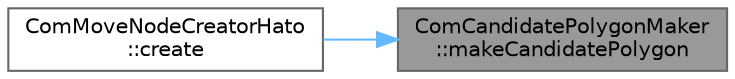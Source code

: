 digraph "ComCandidatePolygonMaker::makeCandidatePolygon"
{
 // LATEX_PDF_SIZE
  bgcolor="transparent";
  edge [fontname=Helvetica,fontsize=10,labelfontname=Helvetica,labelfontsize=10];
  node [fontname=Helvetica,fontsize=10,shape=box,height=0.2,width=0.4];
  rankdir="RL";
  Node1 [id="Node000001",label="ComCandidatePolygonMaker\l::makeCandidatePolygon",height=0.2,width=0.4,color="gray40", fillcolor="grey60", style="filled", fontcolor="black",tooltip="現在のロボットの状態を表すノードから，重心位置の候補地点を示す多角形を作成する"];
  Node1 -> Node2 [id="edge1_Node000001_Node000002",dir="back",color="steelblue1",style="solid",tooltip=" "];
  Node2 [id="Node000002",label="ComMoveNodeCreatorHato\l::create",height=0.2,width=0.4,color="grey40", fillcolor="white", style="filled",URL="$class_com_move_node_creator_hato.html#a5802fc7f51b97e5ac1e2b86de24283a6",tooltip="重心を平行移動したノードを生成する"];
}
